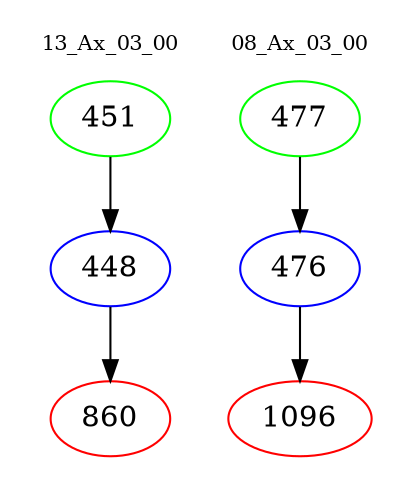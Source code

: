 digraph{
subgraph cluster_0 {
color = white
label = "13_Ax_03_00";
fontsize=10;
T0_451 [label="451", color="green"]
T0_451 -> T0_448 [color="black"]
T0_448 [label="448", color="blue"]
T0_448 -> T0_860 [color="black"]
T0_860 [label="860", color="red"]
}
subgraph cluster_1 {
color = white
label = "08_Ax_03_00";
fontsize=10;
T1_477 [label="477", color="green"]
T1_477 -> T1_476 [color="black"]
T1_476 [label="476", color="blue"]
T1_476 -> T1_1096 [color="black"]
T1_1096 [label="1096", color="red"]
}
}

